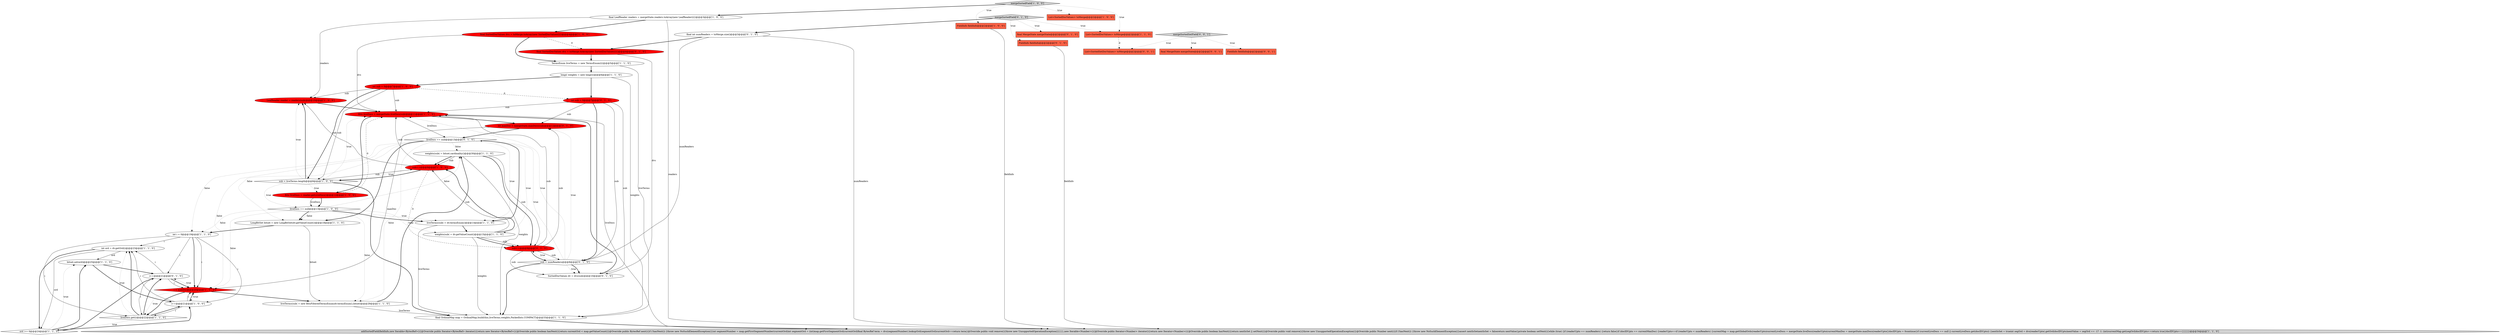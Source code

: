 digraph {
1 [style = filled, label = "LeafReader reader = readers(sub(@@@10@@@['1', '0', '0']", fillcolor = red, shape = ellipse image = "AAA1AAABBB1BBB"];
26 [style = filled, label = "weights(sub( = bitset.cardinality()@@@30@@@['1', '1', '0']", fillcolor = white, shape = ellipse image = "AAA0AAABBB1BBB"];
0 [style = filled, label = "liveDocs == null@@@13@@@['1', '0', '0']", fillcolor = white, shape = diamond image = "AAA0AAABBB1BBB"];
39 [style = filled, label = "mergeSortedField['0', '1', '0']", fillcolor = lightgray, shape = diamond image = "AAA0AAABBB2BBB"];
13 [style = filled, label = "bitset.set(ord)@@@25@@@['1', '1', '0']", fillcolor = white, shape = ellipse image = "AAA0AAABBB1BBB"];
15 [style = filled, label = "int ord = dv.getOrd(i)@@@23@@@['1', '1', '0']", fillcolor = white, shape = ellipse image = "AAA0AAABBB1BBB"];
30 [style = filled, label = "i++@@@21@@@['0', '1', '0']", fillcolor = white, shape = ellipse image = "AAA0AAABBB2BBB"];
4 [style = filled, label = "long(( weights = new long((((@@@6@@@['1', '1', '0']", fillcolor = white, shape = ellipse image = "AAA0AAABBB1BBB"];
10 [style = filled, label = "LongBitSet bitset = new LongBitSet(dv.getValueCount())@@@18@@@['1', '1', '0']", fillcolor = white, shape = ellipse image = "AAA0AAABBB1BBB"];
44 [style = filled, label = "List<SortedSetDocValues> toMerge@@@2@@@['0', '0', '1']", fillcolor = tomato, shape = box image = "AAA0AAABBB3BBB"];
33 [style = filled, label = "FieldInfo fieldInfo@@@2@@@['0', '1', '0']", fillcolor = tomato, shape = box image = "AAA0AAABBB2BBB"];
16 [style = filled, label = "liveDocs.get(i)@@@22@@@['1', '1', '0']", fillcolor = white, shape = diamond image = "AAA0AAABBB1BBB"];
22 [style = filled, label = "TermsEnum liveTerms = new TermsEnum((((@@@5@@@['1', '1', '0']", fillcolor = white, shape = ellipse image = "AAA0AAABBB1BBB"];
34 [style = filled, label = "sub++@@@9@@@['0', '1', '0']", fillcolor = red, shape = ellipse image = "AAA1AAABBB2BBB"];
2 [style = filled, label = "ord >= 0@@@24@@@['1', '1', '0']", fillcolor = white, shape = diamond image = "AAA0AAABBB1BBB"];
6 [style = filled, label = "liveTerms(sub( = dv.termsEnum()@@@14@@@['1', '1', '0']", fillcolor = white, shape = ellipse image = "AAA0AAABBB1BBB"];
35 [style = filled, label = "int maxDoc = mergeState.maxDocs(sub(@@@12@@@['0', '1', '0']", fillcolor = red, shape = ellipse image = "AAA1AAABBB2BBB"];
20 [style = filled, label = "final OrdinalMap map = OrdinalMap.build(this,liveTerms,weights,PackedInts.COMPACT)@@@33@@@['1', '1', '0']", fillcolor = white, shape = ellipse image = "AAA0AAABBB1BBB"];
37 [style = filled, label = "sub < numReaders@@@8@@@['0', '1', '0']", fillcolor = white, shape = diamond image = "AAA0AAABBB2BBB"];
31 [style = filled, label = "final MergeState mergeState@@@2@@@['0', '1', '0']", fillcolor = tomato, shape = box image = "AAA0AAABBB2BBB"];
32 [style = filled, label = "liveDocs == null@@@13@@@['0', '1', '0']", fillcolor = white, shape = diamond image = "AAA0AAABBB2BBB"];
18 [style = filled, label = "List<SortedDocValues> toMerge@@@2@@@['1', '0', '0']", fillcolor = tomato, shape = box image = "AAA0AAABBB1BBB"];
42 [style = filled, label = "final MergeState mergeState@@@2@@@['0', '0', '1']", fillcolor = tomato, shape = box image = "AAA0AAABBB3BBB"];
17 [style = filled, label = "final LeafReader readers = mergeState.readers.toArray(new LeafReader(((()@@@3@@@['1', '0', '0']", fillcolor = white, shape = ellipse image = "AAA0AAABBB1BBB"];
11 [style = filled, label = "sub < liveTerms.length@@@8@@@['1', '0', '0']", fillcolor = white, shape = diamond image = "AAA0AAABBB1BBB"];
12 [style = filled, label = "int i = 0@@@19@@@['1', '1', '0']", fillcolor = white, shape = ellipse image = "AAA0AAABBB1BBB"];
24 [style = filled, label = "i < maxDoc@@@20@@@['1', '1', '0']", fillcolor = red, shape = diamond image = "AAA1AAABBB1BBB"];
38 [style = filled, label = "final int numReaders = toMerge.size()@@@3@@@['0', '1', '0']", fillcolor = white, shape = ellipse image = "AAA0AAABBB2BBB"];
8 [style = filled, label = "liveTerms(sub( = new BitsFilteredTermsEnum(dv.termsEnum(),bitset)@@@29@@@['1', '1', '0']", fillcolor = white, shape = ellipse image = "AAA0AAABBB1BBB"];
41 [style = filled, label = "FieldInfo fieldInfo@@@2@@@['0', '0', '1']", fillcolor = tomato, shape = box image = "AAA0AAABBB3BBB"];
43 [style = filled, label = "mergeSortedSetField['0', '0', '1']", fillcolor = lightgray, shape = diamond image = "AAA0AAABBB3BBB"];
5 [style = filled, label = "int sub = 0@@@7@@@['1', '0', '0']", fillcolor = red, shape = ellipse image = "AAA1AAABBB1BBB"];
36 [style = filled, label = "SortedDocValues dv = dvs(sub(@@@10@@@['0', '1', '0']", fillcolor = white, shape = ellipse image = "AAA0AAABBB2BBB"];
25 [style = filled, label = "Bits liveDocs = mergeState.liveDocs(sub(@@@11@@@['1', '1', '0']", fillcolor = red, shape = ellipse image = "AAA1AAABBB1BBB"];
27 [style = filled, label = "List<SortedDocValues> toMerge@@@2@@@['1', '1', '0']", fillcolor = tomato, shape = box image = "AAA0AAABBB1BBB"];
7 [style = filled, label = "addSortedField(fieldInfo,new Iterable<BytesRef>(){@Override public Iterator<BytesRef> iterator(){return new Iterator<BytesRef>(){@Override public boolean hasNext(){return currentOrd < map.getValueCount()}@Override public BytesRef next(){if (!hasNext()) {throw new NoSuchElementException()}int segmentNumber = map.getFirstSegmentNumber(currentOrd)int segmentOrd = (int)map.getFirstSegmentOrd(currentOrd)final BytesRef term = dvs(segmentNumber(.lookupOrd(segmentOrd)currentOrd++return term}@Override public void remove(){throw new UnsupportedOperationException()}}}},new Iterable<Number>(){@Override public Iterator<Number> iterator(){return new Iterator<Number>(){@Override public boolean hasNext(){return nextIsSet || setNext()}@Override public void remove(){throw new UnsupportedOperationException()}@Override public Number next(){if (!hasNext()) {throw new NoSuchElementException()}assert nextIsSetnextIsSet = falsereturn nextValue}private boolean setNext(){while (true) {if (readerUpto == numReaders) {return false}if (docIDUpto == currentMaxDoc) {readerUpto++if (readerUpto < numReaders) {currentMap = map.getGlobalOrds(readerUpto)currentLiveDocs = mergeState.liveDocs(readerUpto(currentMaxDoc = mergeState.maxDocs(readerUpto(}docIDUpto = 0continue}if (currentLiveDocs == null || currentLiveDocs.get(docIDUpto)) {nextIsSet = trueint segOrd = dvs(readerUpto(.getOrd(docIDUpto)nextValue = segOrd == -1? -1: (int)currentMap.get(segOrd)docIDUpto++return true}docIDUpto++}}}}})@@@34@@@['1', '1', '0']", fillcolor = lightgray, shape = ellipse image = "AAA0AAABBB1BBB"];
29 [style = filled, label = "int sub = 0@@@7@@@['0', '1', '0']", fillcolor = red, shape = ellipse image = "AAA1AAABBB2BBB"];
9 [style = filled, label = "Bits liveDocs = reader.getLiveDocs()@@@12@@@['1', '0', '0']", fillcolor = red, shape = ellipse image = "AAA1AAABBB1BBB"];
3 [style = filled, label = "FieldInfo fieldInfo@@@2@@@['1', '0', '0']", fillcolor = tomato, shape = box image = "AAA0AAABBB1BBB"];
14 [style = filled, label = "mergeSortedField['1', '0', '0']", fillcolor = lightgray, shape = diamond image = "AAA0AAABBB1BBB"];
21 [style = filled, label = "sub++@@@9@@@['1', '0', '0']", fillcolor = red, shape = ellipse image = "AAA1AAABBB1BBB"];
23 [style = filled, label = "i++@@@21@@@['1', '0', '0']", fillcolor = white, shape = ellipse image = "AAA0AAABBB1BBB"];
28 [style = filled, label = "weights(sub( = dv.getValueCount()@@@15@@@['1', '1', '0']", fillcolor = white, shape = ellipse image = "AAA0AAABBB1BBB"];
19 [style = filled, label = "final SortedDocValues dvs = toMerge.toArray(new SortedDocValues(((()@@@4@@@['1', '0', '0']", fillcolor = red, shape = ellipse image = "AAA1AAABBB1BBB"];
40 [style = filled, label = "final SortedDocValues dvs = toMerge.toArray(new SortedDocValues(((()@@@4@@@['0', '1', '0']", fillcolor = red, shape = ellipse image = "AAA1AAABBB2BBB"];
26->20 [style = solid, label="weights"];
32->28 [style = dotted, label="true"];
23->24 [style = solid, label="i"];
26->34 [style = solid, label="sub"];
11->1 [style = dotted, label="true"];
26->34 [style = bold, label=""];
10->8 [style = solid, label="bitset"];
14->17 [style = bold, label=""];
25->35 [style = bold, label=""];
0->6 [style = dotted, label="true"];
32->6 [style = bold, label=""];
34->37 [style = solid, label="sub"];
22->4 [style = bold, label=""];
2->23 [style = bold, label=""];
35->24 [style = solid, label="maxDoc"];
28->21 [style = bold, label=""];
10->12 [style = bold, label=""];
4->20 [style = solid, label="weights"];
11->0 [style = dotted, label="true"];
40->22 [style = bold, label=""];
34->36 [style = solid, label="sub"];
39->38 [style = bold, label=""];
14->3 [style = dotted, label="true"];
37->36 [style = dotted, label="true"];
28->34 [style = solid, label="sub"];
40->36 [style = solid, label="dvs"];
32->26 [style = dotted, label="false"];
14->18 [style = dotted, label="true"];
17->1 [style = solid, label="readers"];
12->23 [style = solid, label="i"];
12->24 [style = solid, label="i"];
32->24 [style = dotted, label="false"];
12->30 [style = solid, label="i"];
22->20 [style = solid, label="liveTerms"];
37->36 [style = bold, label=""];
5->1 [style = solid, label="sub"];
5->11 [style = solid, label="sub"];
21->11 [style = solid, label="sub"];
17->7 [style = solid, label="readers"];
14->27 [style = dotted, label="true"];
32->10 [style = bold, label=""];
8->20 [style = solid, label="liveTerms"];
36->25 [style = bold, label=""];
39->27 [style = dotted, label="true"];
23->15 [style = solid, label="i"];
21->11 [style = bold, label=""];
5->25 [style = solid, label="sub"];
33->7 [style = solid, label="fieldInfo"];
30->15 [style = solid, label="i"];
29->35 [style = solid, label="sub"];
5->11 [style = bold, label=""];
24->8 [style = bold, label=""];
20->7 [style = bold, label=""];
30->24 [style = solid, label="i"];
19->22 [style = bold, label=""];
38->37 [style = solid, label="numReaders"];
39->31 [style = dotted, label="true"];
28->20 [style = solid, label="weights"];
29->36 [style = solid, label="sub"];
30->24 [style = bold, label=""];
0->24 [style = dotted, label="false"];
21->34 [style = dashed, label="0"];
0->8 [style = dotted, label="false"];
32->6 [style = dotted, label="true"];
34->35 [style = solid, label="sub"];
12->15 [style = solid, label="i"];
25->9 [style = bold, label=""];
34->25 [style = solid, label="sub"];
19->25 [style = solid, label="dvs"];
25->7 [style = solid, label="liveDocs"];
30->16 [style = solid, label="i"];
35->32 [style = bold, label=""];
15->2 [style = solid, label="ord"];
11->9 [style = dotted, label="true"];
24->30 [style = dotted, label="true"];
4->29 [style = bold, label=""];
29->37 [style = bold, label=""];
16->23 [style = bold, label=""];
12->24 [style = bold, label=""];
5->29 [style = dashed, label="0"];
29->25 [style = solid, label="sub"];
37->25 [style = dotted, label="true"];
24->16 [style = dotted, label="true"];
26->21 [style = bold, label=""];
37->35 [style = dotted, label="true"];
43->44 [style = dotted, label="true"];
24->23 [style = dotted, label="true"];
29->37 [style = solid, label="sub"];
37->32 [style = dotted, label="true"];
16->30 [style = bold, label=""];
38->7 [style = solid, label="numReaders"];
9->25 [style = dashed, label="0"];
0->12 [style = dotted, label="false"];
32->8 [style = dotted, label="false"];
27->44 [style = dashed, label="0"];
21->25 [style = solid, label="sub"];
6->20 [style = solid, label="liveTerms"];
37->34 [style = dotted, label="true"];
38->40 [style = bold, label=""];
4->5 [style = bold, label=""];
1->25 [style = bold, label=""];
19->40 [style = dashed, label="0"];
16->15 [style = dotted, label="true"];
0->10 [style = dotted, label="false"];
11->20 [style = bold, label=""];
16->15 [style = bold, label=""];
0->28 [style = dotted, label="true"];
32->10 [style = dotted, label="false"];
15->2 [style = bold, label=""];
0->26 [style = dotted, label="false"];
16->2 [style = dotted, label="true"];
12->16 [style = solid, label="i"];
9->0 [style = bold, label=""];
28->34 [style = bold, label=""];
11->1 [style = bold, label=""];
0->6 [style = bold, label=""];
25->32 [style = solid, label="liveDocs"];
37->20 [style = bold, label=""];
13->30 [style = bold, label=""];
3->7 [style = solid, label="fieldInfo"];
43->42 [style = dotted, label="true"];
9->0 [style = solid, label="liveDocs"];
17->19 [style = bold, label=""];
23->16 [style = solid, label="i"];
26->21 [style = solid, label="sub"];
2->13 [style = bold, label=""];
28->21 [style = solid, label="sub"];
24->16 [style = bold, label=""];
15->13 [style = solid, label="ord"];
0->10 [style = bold, label=""];
23->24 [style = bold, label=""];
32->12 [style = dotted, label="false"];
11->25 [style = dotted, label="true"];
34->37 [style = bold, label=""];
13->23 [style = bold, label=""];
43->41 [style = dotted, label="true"];
21->1 [style = solid, label="sub"];
11->21 [style = dotted, label="true"];
2->30 [style = bold, label=""];
39->33 [style = dotted, label="true"];
2->13 [style = dotted, label="true"];
6->28 [style = bold, label=""];
8->26 [style = bold, label=""];
}

